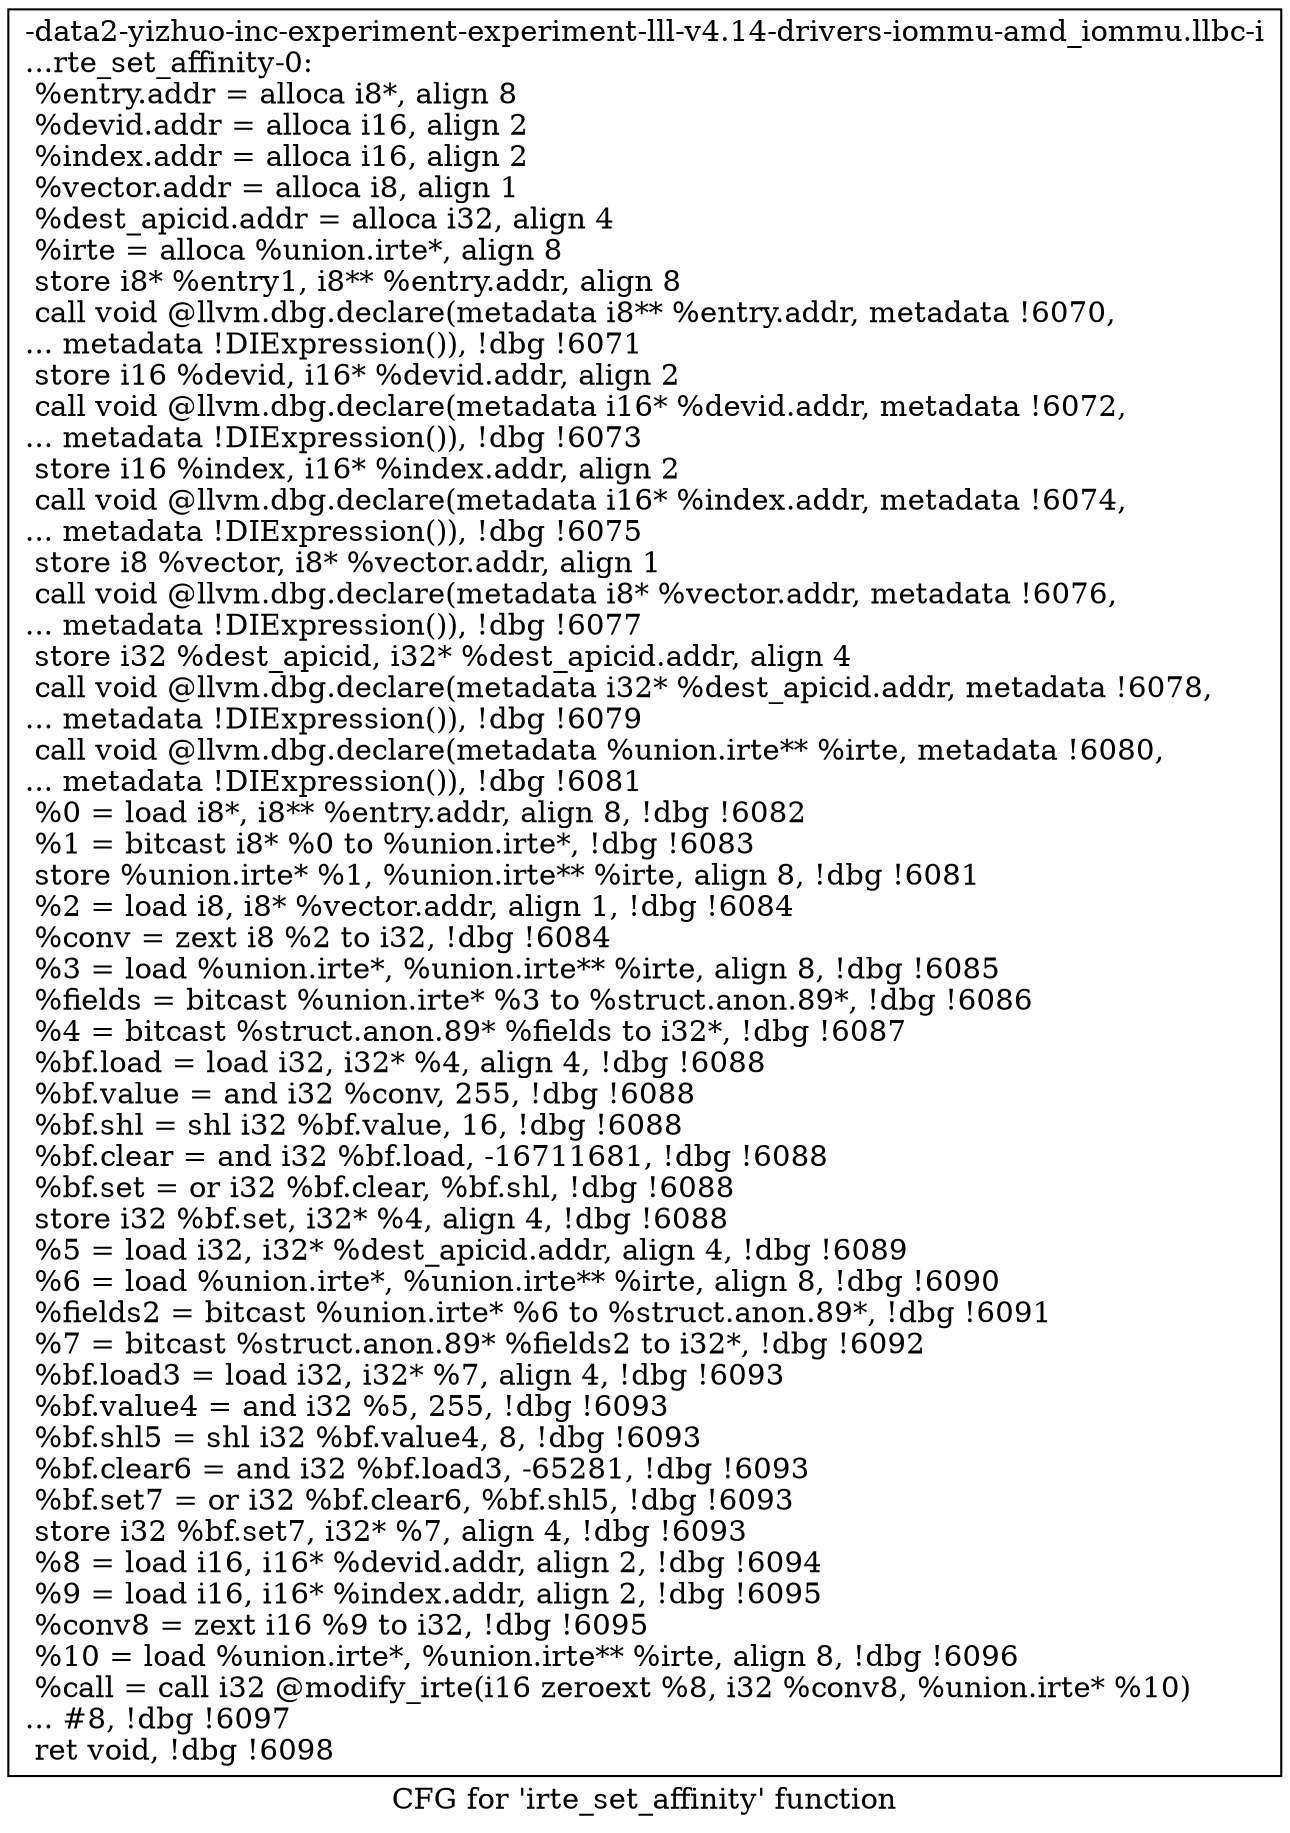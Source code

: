 digraph "CFG for 'irte_set_affinity' function" {
	label="CFG for 'irte_set_affinity' function";

	Node0x561b9468dc10 [shape=record,label="{-data2-yizhuo-inc-experiment-experiment-lll-v4.14-drivers-iommu-amd_iommu.llbc-i\l...rte_set_affinity-0:\l  %entry.addr = alloca i8*, align 8\l  %devid.addr = alloca i16, align 2\l  %index.addr = alloca i16, align 2\l  %vector.addr = alloca i8, align 1\l  %dest_apicid.addr = alloca i32, align 4\l  %irte = alloca %union.irte*, align 8\l  store i8* %entry1, i8** %entry.addr, align 8\l  call void @llvm.dbg.declare(metadata i8** %entry.addr, metadata !6070,\l... metadata !DIExpression()), !dbg !6071\l  store i16 %devid, i16* %devid.addr, align 2\l  call void @llvm.dbg.declare(metadata i16* %devid.addr, metadata !6072,\l... metadata !DIExpression()), !dbg !6073\l  store i16 %index, i16* %index.addr, align 2\l  call void @llvm.dbg.declare(metadata i16* %index.addr, metadata !6074,\l... metadata !DIExpression()), !dbg !6075\l  store i8 %vector, i8* %vector.addr, align 1\l  call void @llvm.dbg.declare(metadata i8* %vector.addr, metadata !6076,\l... metadata !DIExpression()), !dbg !6077\l  store i32 %dest_apicid, i32* %dest_apicid.addr, align 4\l  call void @llvm.dbg.declare(metadata i32* %dest_apicid.addr, metadata !6078,\l... metadata !DIExpression()), !dbg !6079\l  call void @llvm.dbg.declare(metadata %union.irte** %irte, metadata !6080,\l... metadata !DIExpression()), !dbg !6081\l  %0 = load i8*, i8** %entry.addr, align 8, !dbg !6082\l  %1 = bitcast i8* %0 to %union.irte*, !dbg !6083\l  store %union.irte* %1, %union.irte** %irte, align 8, !dbg !6081\l  %2 = load i8, i8* %vector.addr, align 1, !dbg !6084\l  %conv = zext i8 %2 to i32, !dbg !6084\l  %3 = load %union.irte*, %union.irte** %irte, align 8, !dbg !6085\l  %fields = bitcast %union.irte* %3 to %struct.anon.89*, !dbg !6086\l  %4 = bitcast %struct.anon.89* %fields to i32*, !dbg !6087\l  %bf.load = load i32, i32* %4, align 4, !dbg !6088\l  %bf.value = and i32 %conv, 255, !dbg !6088\l  %bf.shl = shl i32 %bf.value, 16, !dbg !6088\l  %bf.clear = and i32 %bf.load, -16711681, !dbg !6088\l  %bf.set = or i32 %bf.clear, %bf.shl, !dbg !6088\l  store i32 %bf.set, i32* %4, align 4, !dbg !6088\l  %5 = load i32, i32* %dest_apicid.addr, align 4, !dbg !6089\l  %6 = load %union.irte*, %union.irte** %irte, align 8, !dbg !6090\l  %fields2 = bitcast %union.irte* %6 to %struct.anon.89*, !dbg !6091\l  %7 = bitcast %struct.anon.89* %fields2 to i32*, !dbg !6092\l  %bf.load3 = load i32, i32* %7, align 4, !dbg !6093\l  %bf.value4 = and i32 %5, 255, !dbg !6093\l  %bf.shl5 = shl i32 %bf.value4, 8, !dbg !6093\l  %bf.clear6 = and i32 %bf.load3, -65281, !dbg !6093\l  %bf.set7 = or i32 %bf.clear6, %bf.shl5, !dbg !6093\l  store i32 %bf.set7, i32* %7, align 4, !dbg !6093\l  %8 = load i16, i16* %devid.addr, align 2, !dbg !6094\l  %9 = load i16, i16* %index.addr, align 2, !dbg !6095\l  %conv8 = zext i16 %9 to i32, !dbg !6095\l  %10 = load %union.irte*, %union.irte** %irte, align 8, !dbg !6096\l  %call = call i32 @modify_irte(i16 zeroext %8, i32 %conv8, %union.irte* %10)\l... #8, !dbg !6097\l  ret void, !dbg !6098\l}"];
}

